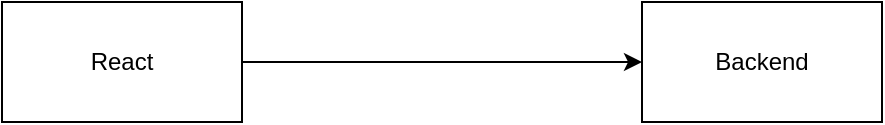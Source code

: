 <mxfile version="14.6.10" type="device"><diagram id="SKsyTWV8tCU-5evlhsdG" name="Page-1"><mxGraphModel dx="1426" dy="803" grid="1" gridSize="10" guides="1" tooltips="1" connect="1" arrows="1" fold="1" page="1" pageScale="1" pageWidth="827" pageHeight="1169" math="0" shadow="0"><root><mxCell id="0"/><mxCell id="1" parent="0"/><mxCell id="c5IyVqu0UonhIgDxNHM5-1" value="React" style="rounded=0;whiteSpace=wrap;html=1;" vertex="1" parent="1"><mxGeometry x="160" y="250" width="120" height="60" as="geometry"/></mxCell><mxCell id="c5IyVqu0UonhIgDxNHM5-2" value="Backend&lt;br&gt;" style="rounded=0;whiteSpace=wrap;html=1;" vertex="1" parent="1"><mxGeometry x="480" y="250" width="120" height="60" as="geometry"/></mxCell><mxCell id="c5IyVqu0UonhIgDxNHM5-3" value="" style="endArrow=classic;html=1;rounded=0;edgeStyle=orthogonalEdgeStyle;" edge="1" parent="1" target="c5IyVqu0UonhIgDxNHM5-2"><mxGeometry relative="1" as="geometry"><mxPoint x="280" y="300" as="sourcePoint"/><mxPoint x="480" y="280" as="targetPoint"/><Array as="points"><mxPoint x="280" y="280"/></Array></mxGeometry></mxCell></root></mxGraphModel></diagram></mxfile>